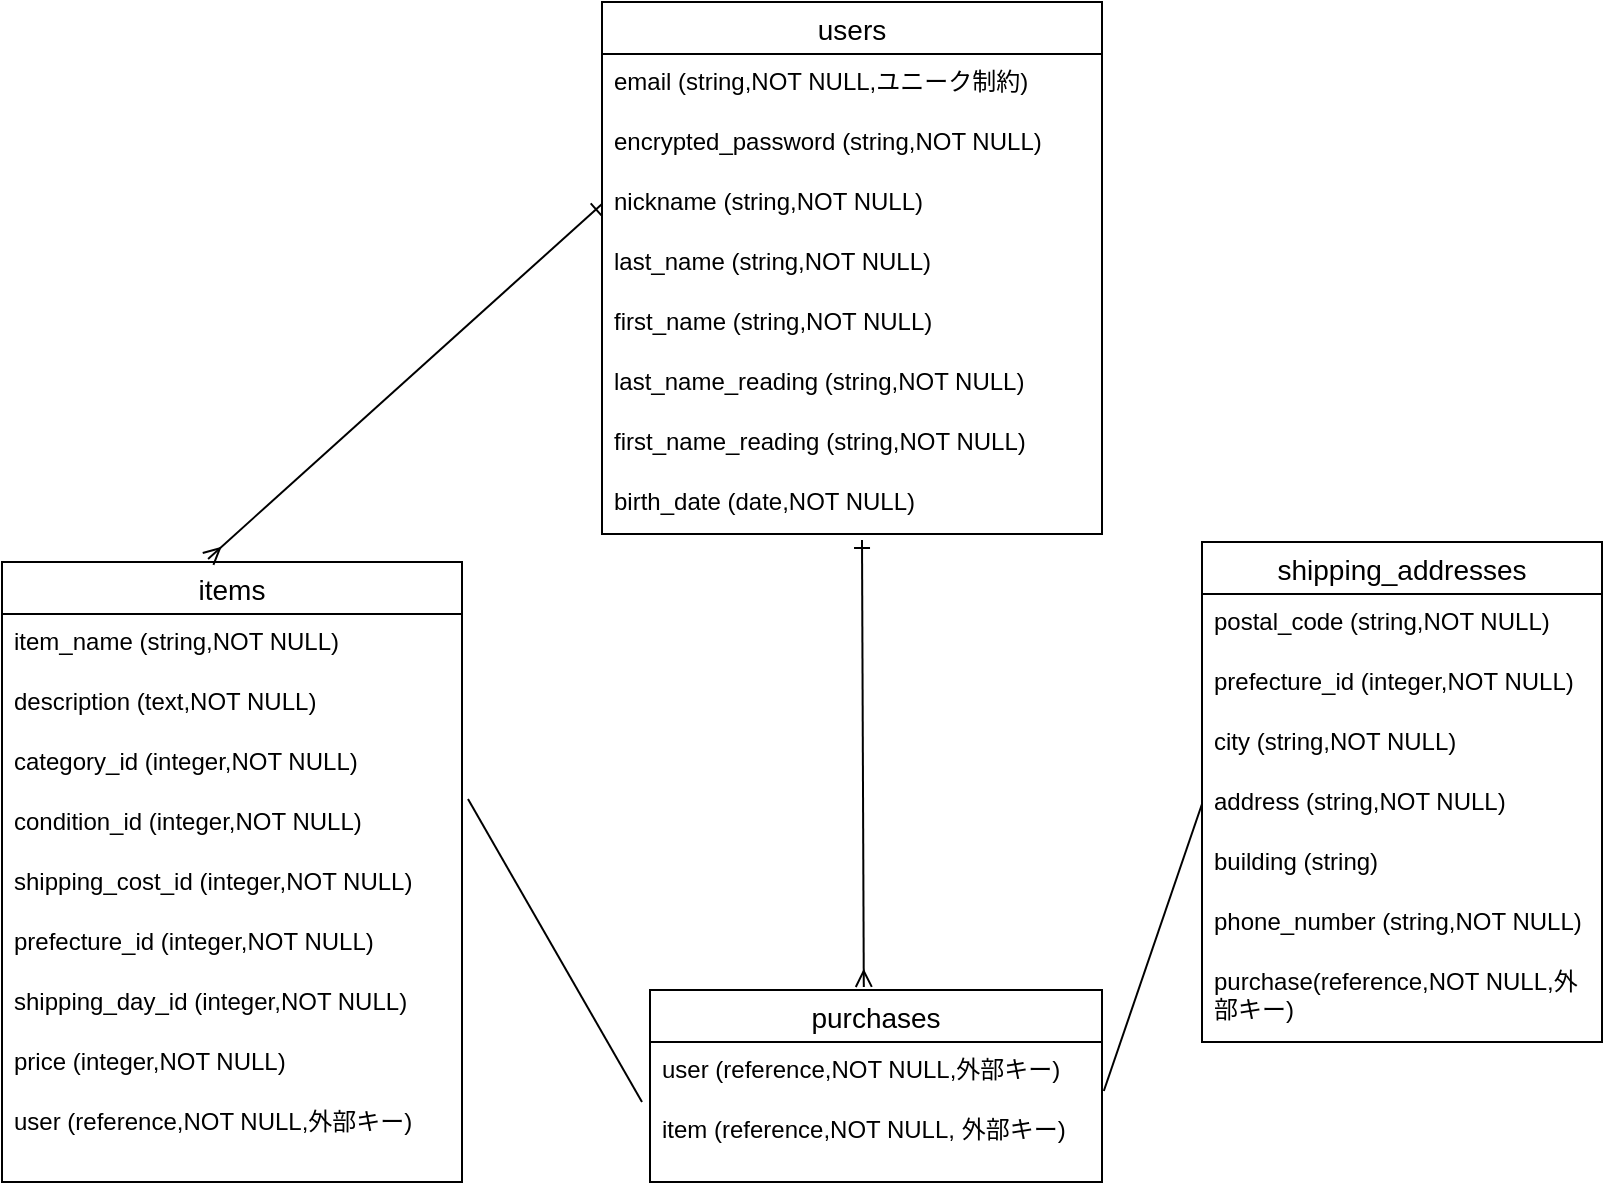 <mxfile>
    <diagram id="iIbp3O4P9rZJ0mBC3jBs" name="ページ1">
        <mxGraphModel dx="907" dy="679" grid="1" gridSize="10" guides="1" tooltips="1" connect="0" arrows="1" fold="1" page="1" pageScale="1" pageWidth="827" pageHeight="1169" background="#ffffff" math="0" shadow="0">
            <root>
                <mxCell id="0"/>
                <mxCell id="1" parent="0"/>
                <mxCell id="2" value="users" style="swimlane;fontStyle=0;childLayout=stackLayout;horizontal=1;startSize=26;horizontalStack=0;resizeParent=1;resizeParentMax=0;resizeLast=0;collapsible=1;marginBottom=0;align=center;fontSize=14;" vertex="1" parent="1">
                    <mxGeometry x="310" width="250" height="266" as="geometry">
                        <mxRectangle x="254" y="80" width="70" height="30" as="alternateBounds"/>
                    </mxGeometry>
                </mxCell>
                <mxCell id="3" value="email (string,NOT NULL,ユニーク制約)" style="text;strokeColor=none;fillColor=none;spacingLeft=4;spacingRight=4;overflow=hidden;rotatable=0;points=[[0,0.5],[1,0.5]];portConstraint=eastwest;fontSize=12;whiteSpace=wrap;html=1;" vertex="1" parent="2">
                    <mxGeometry y="26" width="250" height="30" as="geometry"/>
                </mxCell>
                <mxCell id="4" value="encrypted_password (string,NOT NULL)&lt;div&gt;&lt;br&gt;&lt;/div&gt;" style="text;strokeColor=none;fillColor=none;spacingLeft=4;spacingRight=4;overflow=hidden;rotatable=0;points=[[0,0.5],[1,0.5]];portConstraint=eastwest;fontSize=12;whiteSpace=wrap;html=1;" vertex="1" parent="2">
                    <mxGeometry y="56" width="250" height="30" as="geometry"/>
                </mxCell>
                <mxCell id="5" value="nickname (string,NOT NULL)" style="text;strokeColor=none;fillColor=none;spacingLeft=4;spacingRight=4;overflow=hidden;rotatable=0;points=[[0,0.5],[1,0.5]];portConstraint=eastwest;fontSize=12;whiteSpace=wrap;html=1;" vertex="1" parent="2">
                    <mxGeometry y="86" width="250" height="30" as="geometry"/>
                </mxCell>
                <mxCell id="54" value="last_name (string,NOT NULL)" style="text;strokeColor=none;fillColor=none;spacingLeft=4;spacingRight=4;overflow=hidden;rotatable=0;points=[[0,0.5],[1,0.5]];portConstraint=eastwest;fontSize=12;whiteSpace=wrap;html=1;" vertex="1" parent="2">
                    <mxGeometry y="116" width="250" height="30" as="geometry"/>
                </mxCell>
                <mxCell id="55" value="first_name (string,NOT NULL&lt;span style=&quot;background-color: transparent;&quot;&gt;)&lt;/span&gt;" style="text;strokeColor=none;fillColor=none;spacingLeft=4;spacingRight=4;overflow=hidden;rotatable=0;points=[[0,0.5],[1,0.5]];portConstraint=eastwest;fontSize=12;whiteSpace=wrap;html=1;" vertex="1" parent="2">
                    <mxGeometry y="146" width="250" height="30" as="geometry"/>
                </mxCell>
                <mxCell id="72" value="last_name_reading&lt;span style=&quot;color: rgb(0, 0, 0);&quot;&gt;&amp;nbsp;(string,NOT NULL)&lt;/span&gt;" style="text;strokeColor=none;fillColor=none;spacingLeft=4;spacingRight=4;overflow=hidden;rotatable=0;points=[[0,0.5],[1,0.5]];portConstraint=eastwest;fontSize=12;whiteSpace=wrap;html=1;" vertex="1" parent="2">
                    <mxGeometry y="176" width="250" height="30" as="geometry"/>
                </mxCell>
                <mxCell id="73" value="first_name_reading&lt;span style=&quot;color: rgb(0, 0, 0);&quot;&gt;&amp;nbsp;(string,NOT NULL)&lt;/span&gt;" style="text;strokeColor=none;fillColor=none;spacingLeft=4;spacingRight=4;overflow=hidden;rotatable=0;points=[[0,0.5],[1,0.5]];portConstraint=eastwest;fontSize=12;whiteSpace=wrap;html=1;" vertex="1" parent="2">
                    <mxGeometry y="206" width="250" height="30" as="geometry"/>
                </mxCell>
                <mxCell id="74" value="birth_date&amp;nbsp;&lt;span style=&quot;color: rgb(0, 0, 0);&quot;&gt;(date,NOT NULL)&lt;/span&gt;" style="text;strokeColor=none;fillColor=none;spacingLeft=4;spacingRight=4;overflow=hidden;rotatable=0;points=[[0,0.5],[1,0.5]];portConstraint=eastwest;fontSize=12;whiteSpace=wrap;html=1;" vertex="1" parent="2">
                    <mxGeometry y="236" width="250" height="30" as="geometry"/>
                </mxCell>
                <mxCell id="6" value="items" style="swimlane;fontStyle=0;childLayout=stackLayout;horizontal=1;startSize=26;horizontalStack=0;resizeParent=1;resizeParentMax=0;resizeLast=0;collapsible=1;marginBottom=0;align=center;fontSize=14;" vertex="1" parent="1">
                    <mxGeometry x="10" y="280" width="230" height="310" as="geometry"/>
                </mxCell>
                <mxCell id="7" value="item_name (string,NOT NULL)" style="text;strokeColor=none;fillColor=none;spacingLeft=4;spacingRight=4;overflow=hidden;rotatable=0;points=[[0,0.5],[1,0.5]];portConstraint=eastwest;fontSize=12;whiteSpace=wrap;html=1;" vertex="1" parent="6">
                    <mxGeometry y="26" width="230" height="30" as="geometry"/>
                </mxCell>
                <mxCell id="8" value="description (text,&lt;span style=&quot;color: rgb(0, 0, 0);&quot;&gt;NOT NULL&lt;/span&gt;)" style="text;strokeColor=none;fillColor=none;spacingLeft=4;spacingRight=4;overflow=hidden;rotatable=0;points=[[0,0.5],[1,0.5]];portConstraint=eastwest;fontSize=12;whiteSpace=wrap;html=1;" vertex="1" parent="6">
                    <mxGeometry y="56" width="230" height="30" as="geometry"/>
                </mxCell>
                <mxCell id="60" value="category_id (integer,&lt;span style=&quot;color: rgb(0, 0, 0);&quot;&gt;NOT NULL&lt;/span&gt;)" style="text;strokeColor=none;fillColor=none;spacingLeft=4;spacingRight=4;overflow=hidden;rotatable=0;points=[[0,0.5],[1,0.5]];portConstraint=eastwest;fontSize=12;whiteSpace=wrap;html=1;" vertex="1" parent="6">
                    <mxGeometry y="86" width="230" height="30" as="geometry"/>
                </mxCell>
                <mxCell id="61" value="condition_id (integer,&lt;span style=&quot;color: rgb(0, 0, 0);&quot;&gt;NOT NULL&lt;/span&gt;)" style="text;strokeColor=none;fillColor=none;spacingLeft=4;spacingRight=4;overflow=hidden;rotatable=0;points=[[0,0.5],[1,0.5]];portConstraint=eastwest;fontSize=12;whiteSpace=wrap;html=1;" vertex="1" parent="6">
                    <mxGeometry y="116" width="230" height="30" as="geometry"/>
                </mxCell>
                <mxCell id="51" value="shipping_cost_id (integer,&lt;span style=&quot;color: rgb(0, 0, 0);&quot;&gt;NOT NULL&lt;/span&gt;)" style="text;strokeColor=none;fillColor=none;spacingLeft=4;spacingRight=4;overflow=hidden;rotatable=0;points=[[0,0.5],[1,0.5]];portConstraint=eastwest;fontSize=12;whiteSpace=wrap;html=1;" vertex="1" parent="6">
                    <mxGeometry y="146" width="230" height="30" as="geometry"/>
                </mxCell>
                <mxCell id="64" value="&lt;span style=&quot;color: rgb(0, 0, 0);&quot;&gt;prefecture_id (integer,&lt;/span&gt;&lt;span style=&quot;color: rgb(0, 0, 0);&quot;&gt;NOT NULL&lt;/span&gt;&lt;span style=&quot;color: rgb(0, 0, 0);&quot;&gt;)&lt;/span&gt;" style="text;strokeColor=none;fillColor=none;spacingLeft=4;spacingRight=4;overflow=hidden;rotatable=0;points=[[0,0.5],[1,0.5]];portConstraint=eastwest;fontSize=12;whiteSpace=wrap;html=1;" vertex="1" parent="6">
                    <mxGeometry y="176" width="230" height="30" as="geometry"/>
                </mxCell>
                <mxCell id="63" value="shipping_day_id (integer,&lt;span style=&quot;color: rgb(0, 0, 0);&quot;&gt;NOT NULL&lt;/span&gt;)" style="text;strokeColor=none;fillColor=none;spacingLeft=4;spacingRight=4;overflow=hidden;rotatable=0;points=[[0,0.5],[1,0.5]];portConstraint=eastwest;fontSize=12;whiteSpace=wrap;html=1;" vertex="1" parent="6">
                    <mxGeometry y="206" width="230" height="30" as="geometry"/>
                </mxCell>
                <mxCell id="62" value="price (integer,&lt;span style=&quot;color: rgb(0, 0, 0);&quot;&gt;NOT NULL&lt;/span&gt;)" style="text;strokeColor=none;fillColor=none;spacingLeft=4;spacingRight=4;overflow=hidden;rotatable=0;points=[[0,0.5],[1,0.5]];portConstraint=eastwest;fontSize=12;whiteSpace=wrap;html=1;" vertex="1" parent="6">
                    <mxGeometry y="236" width="230" height="30" as="geometry"/>
                </mxCell>
                <mxCell id="9" value="user (reference,&lt;span style=&quot;color: rgb(0, 0, 0);&quot;&gt;NOT NULL,外部キー&lt;/span&gt;)" style="text;strokeColor=none;fillColor=none;spacingLeft=4;spacingRight=4;overflow=hidden;rotatable=0;points=[[0,0.5],[1,0.5]];portConstraint=eastwest;fontSize=12;whiteSpace=wrap;html=1;" vertex="1" parent="6">
                    <mxGeometry y="266" width="230" height="44" as="geometry"/>
                </mxCell>
                <mxCell id="10" value="purchases" style="swimlane;fontStyle=0;childLayout=stackLayout;horizontal=1;startSize=26;horizontalStack=0;resizeParent=1;resizeParentMax=0;resizeLast=0;collapsible=1;marginBottom=0;align=center;fontSize=14;" vertex="1" parent="1">
                    <mxGeometry x="334" y="494" width="226" height="96" as="geometry"/>
                </mxCell>
                <mxCell id="11" value="user (reference,&lt;span style=&quot;color: rgb(0, 0, 0);&quot;&gt;NOT NULL&lt;/span&gt;,外部キー)" style="text;strokeColor=none;fillColor=none;spacingLeft=4;spacingRight=4;overflow=hidden;rotatable=0;points=[[0,0.5],[1,0.5]];portConstraint=eastwest;fontSize=12;whiteSpace=wrap;html=1;" vertex="1" parent="10">
                    <mxGeometry y="26" width="226" height="30" as="geometry"/>
                </mxCell>
                <mxCell id="12" value="item (reference,&lt;span style=&quot;color: rgb(0, 0, 0);&quot;&gt;NOT NULL&lt;/span&gt;, 外部キー)&lt;div&gt;&lt;br&gt;&lt;/div&gt;&lt;div&gt;&lt;br&gt;&lt;/div&gt;" style="text;strokeColor=none;fillColor=none;spacingLeft=4;spacingRight=4;overflow=hidden;rotatable=0;points=[[0,0.5],[1,0.5]];portConstraint=eastwest;fontSize=12;whiteSpace=wrap;html=1;" vertex="1" parent="10">
                    <mxGeometry y="56" width="226" height="40" as="geometry"/>
                </mxCell>
                <mxCell id="14" value="shipping_addresses" style="swimlane;fontStyle=0;childLayout=stackLayout;horizontal=1;startSize=26;horizontalStack=0;resizeParent=1;resizeParentMax=0;resizeLast=0;collapsible=1;marginBottom=0;align=center;fontSize=14;" vertex="1" parent="1">
                    <mxGeometry x="610" y="270" width="200" height="250" as="geometry"/>
                </mxCell>
                <mxCell id="15" value="postal_code (string,&lt;span style=&quot;color: rgb(0, 0, 0);&quot;&gt;NOT NULL)&lt;/span&gt;" style="text;strokeColor=none;fillColor=none;spacingLeft=4;spacingRight=4;overflow=hidden;rotatable=0;points=[[0,0.5],[1,0.5]];portConstraint=eastwest;fontSize=12;whiteSpace=wrap;html=1;" vertex="1" parent="14">
                    <mxGeometry y="26" width="200" height="30" as="geometry"/>
                </mxCell>
                <mxCell id="16" value="prefecture_id (integer,&lt;span style=&quot;color: rgb(0, 0, 0);&quot;&gt;NOT NULL&lt;/span&gt;)" style="text;strokeColor=none;fillColor=none;spacingLeft=4;spacingRight=4;overflow=hidden;rotatable=0;points=[[0,0.5],[1,0.5]];portConstraint=eastwest;fontSize=12;whiteSpace=wrap;html=1;" vertex="1" parent="14">
                    <mxGeometry y="56" width="200" height="30" as="geometry"/>
                </mxCell>
                <mxCell id="59" value="city (string,&lt;span style=&quot;color: rgb(0, 0, 0);&quot;&gt;NOT NULL)&lt;/span&gt;" style="text;strokeColor=none;fillColor=none;spacingLeft=4;spacingRight=4;overflow=hidden;rotatable=0;points=[[0,0.5],[1,0.5]];portConstraint=eastwest;fontSize=12;whiteSpace=wrap;html=1;" vertex="1" parent="14">
                    <mxGeometry y="86" width="200" height="30" as="geometry"/>
                </mxCell>
                <mxCell id="57" value="address (string,&lt;span style=&quot;color: rgb(0, 0, 0);&quot;&gt;NOT NULL&lt;/span&gt;)" style="text;strokeColor=none;fillColor=none;spacingLeft=4;spacingRight=4;overflow=hidden;rotatable=0;points=[[0,0.5],[1,0.5]];portConstraint=eastwest;fontSize=12;whiteSpace=wrap;html=1;" vertex="1" parent="14">
                    <mxGeometry y="116" width="200" height="30" as="geometry"/>
                </mxCell>
                <mxCell id="58" value="building (string)" style="text;strokeColor=none;fillColor=none;spacingLeft=4;spacingRight=4;overflow=hidden;rotatable=0;points=[[0,0.5],[1,0.5]];portConstraint=eastwest;fontSize=12;whiteSpace=wrap;html=1;" vertex="1" parent="14">
                    <mxGeometry y="146" width="200" height="30" as="geometry"/>
                </mxCell>
                <mxCell id="56" value="phone_number (string,&lt;span style=&quot;color: rgb(0, 0, 0);&quot;&gt;NOT NULL&lt;/span&gt;)" style="text;strokeColor=none;fillColor=none;spacingLeft=4;spacingRight=4;overflow=hidden;rotatable=0;points=[[0,0.5],[1,0.5]];portConstraint=eastwest;fontSize=12;whiteSpace=wrap;html=1;" vertex="1" parent="14">
                    <mxGeometry y="176" width="200" height="30" as="geometry"/>
                </mxCell>
                <mxCell id="17" value="purchase(reference,&lt;span style=&quot;color: rgb(0, 0, 0);&quot;&gt;NOT NULL,外部キー&lt;/span&gt;)" style="text;strokeColor=none;fillColor=none;spacingLeft=4;spacingRight=4;overflow=hidden;rotatable=0;points=[[0,0.5],[1,0.5]];portConstraint=eastwest;fontSize=12;whiteSpace=wrap;html=1;" vertex="1" parent="14">
                    <mxGeometry y="206" width="200" height="44" as="geometry"/>
                </mxCell>
                <mxCell id="66" value="" style="fontSize=12;html=1;endArrow=ERmany;endFill=0;exitX=0;exitY=0.5;exitDx=0;exitDy=0;entryX=0.448;entryY=-0.005;entryDx=0;entryDy=0;entryPerimeter=0;startArrow=ERone;startFill=0;" edge="1" parent="1" source="5" target="6">
                    <mxGeometry width="100" height="100" relative="1" as="geometry">
                        <mxPoint x="110" y="250" as="sourcePoint"/>
                        <mxPoint x="210" y="150" as="targetPoint"/>
                    </mxGeometry>
                </mxCell>
                <mxCell id="68" value="" style="endArrow=none;html=1;rounded=0;exitX=1.013;exitY=0.083;exitDx=0;exitDy=0;exitPerimeter=0;" edge="1" parent="1" source="61">
                    <mxGeometry relative="1" as="geometry">
                        <mxPoint x="250" y="400" as="sourcePoint"/>
                        <mxPoint x="330" y="550" as="targetPoint"/>
                    </mxGeometry>
                </mxCell>
                <mxCell id="69" value="" style="fontSize=12;html=1;endArrow=ERmany;endFill=0;entryX=0.473;entryY=-0.016;entryDx=0;entryDy=0;rounded=0;entryPerimeter=0;startArrow=ERone;startFill=0;exitX=0.52;exitY=1.1;exitDx=0;exitDy=0;exitPerimeter=0;" edge="1" parent="1" source="74" target="10">
                    <mxGeometry width="100" height="100" relative="1" as="geometry">
                        <mxPoint x="441" y="330" as="sourcePoint"/>
                        <mxPoint x="400" y="300" as="targetPoint"/>
                        <Array as="points"/>
                    </mxGeometry>
                </mxCell>
                <mxCell id="70" value="" style="endArrow=none;html=1;rounded=0;entryX=0;entryY=0.5;entryDx=0;entryDy=0;exitX=1.004;exitY=0.817;exitDx=0;exitDy=0;exitPerimeter=0;" edge="1" parent="1" source="11" target="57">
                    <mxGeometry relative="1" as="geometry">
                        <mxPoint x="570" y="400" as="sourcePoint"/>
                        <mxPoint x="640" y="630" as="targetPoint"/>
                    </mxGeometry>
                </mxCell>
            </root>
        </mxGraphModel>
    </diagram>
</mxfile>